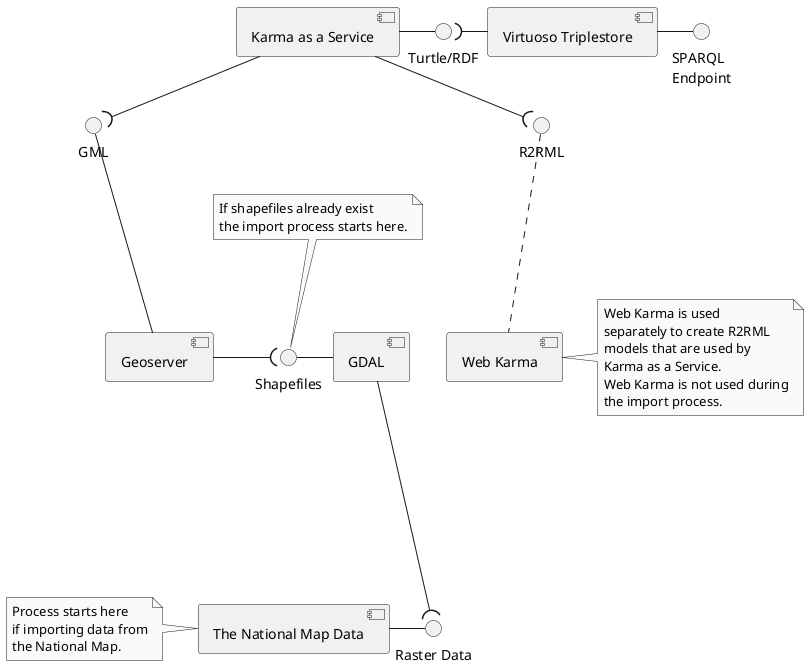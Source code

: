 @startuml "MapKB Data Import Process"
skinparam monochrome true
interface "SPARQL\nEndpoint" as sparql
interface "Raster Data" as raster
interface GML as gml
interface R2RML as r2rml
interface "Turtle/RDF" as rdf
interface "Shapefiles" as shapefiles
[Virtuoso Triplestore] as virtuoso
[Geoserver] as geoserver
[Karma as a Service] as kaas
[Web Karma] as wk
[GDAL] as gdal
[The National Map Data] as tnm
wk --[hidden]-- kaas
geoserver --[hidden]-- kaas
gdal --[hidden]-- tnm
kaas -( gml
gml - geoserver
r2rml . wk
kaas -( r2rml
kaas - rdf
rdf )- virtuoso
shapefiles - gdal
geoserver -( shapefiles
tnm - raster
raster )- gdal
virtuoso - sparql
note right of wk
    Web Karma is used 
    separately to create R2RML
    models that are used by
    Karma as a Service.
    Web Karma is not used during
    the import process.
end note
note left of tnm
    Process starts here 
    if importing data from
    the National Map.
end note
note top of shapefiles
    If shapefiles already exist 
    the import process starts here.
end note
@enduml